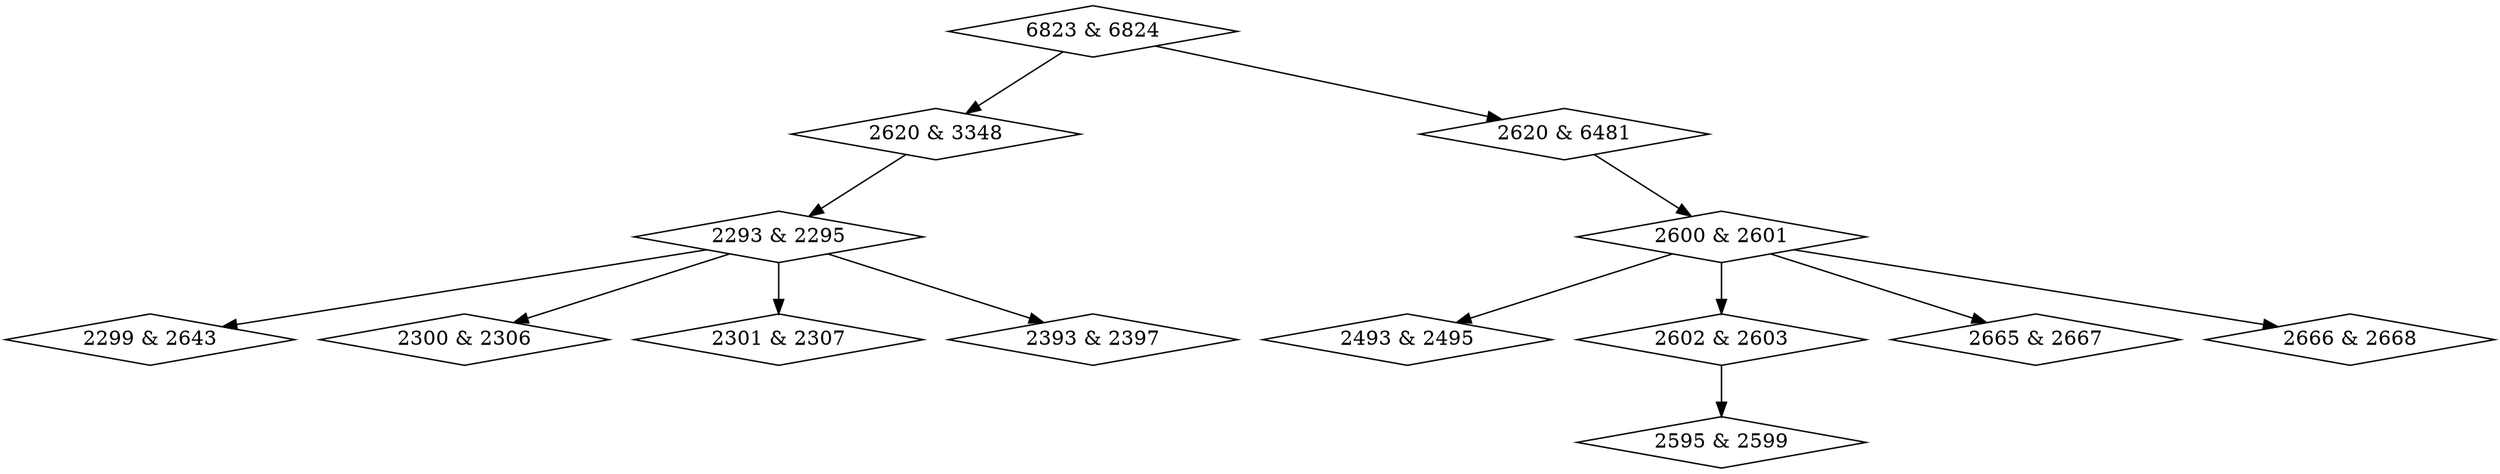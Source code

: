 digraph {
0 [label = "2600 & 2601", shape = diamond];
1 [label = "2293 & 2295", shape = diamond];
2 [label = "2299 & 2643", shape = diamond];
3 [label = "2300 & 2306", shape = diamond];
4 [label = "2301 & 2307", shape = diamond];
5 [label = "2393 & 2397", shape = diamond];
6 [label = "2493 & 2495", shape = diamond];
7 [label = "2595 & 2599", shape = diamond];
8 [label = "2602 & 2603", shape = diamond];
9 [label = "2620 & 3348", shape = diamond];
10 [label = "2620 & 6481", shape = diamond];
11 [label = "2665 & 2667", shape = diamond];
12 [label = "2666 & 2668", shape = diamond];
13 [label = "6823 & 6824", shape = diamond];
0->6;
0->8;
0->11;
0->12;
1->2;
1->3;
1->4;
1->5;
8->7;
9->1;
10->0;
13->9;
13->10;
}
